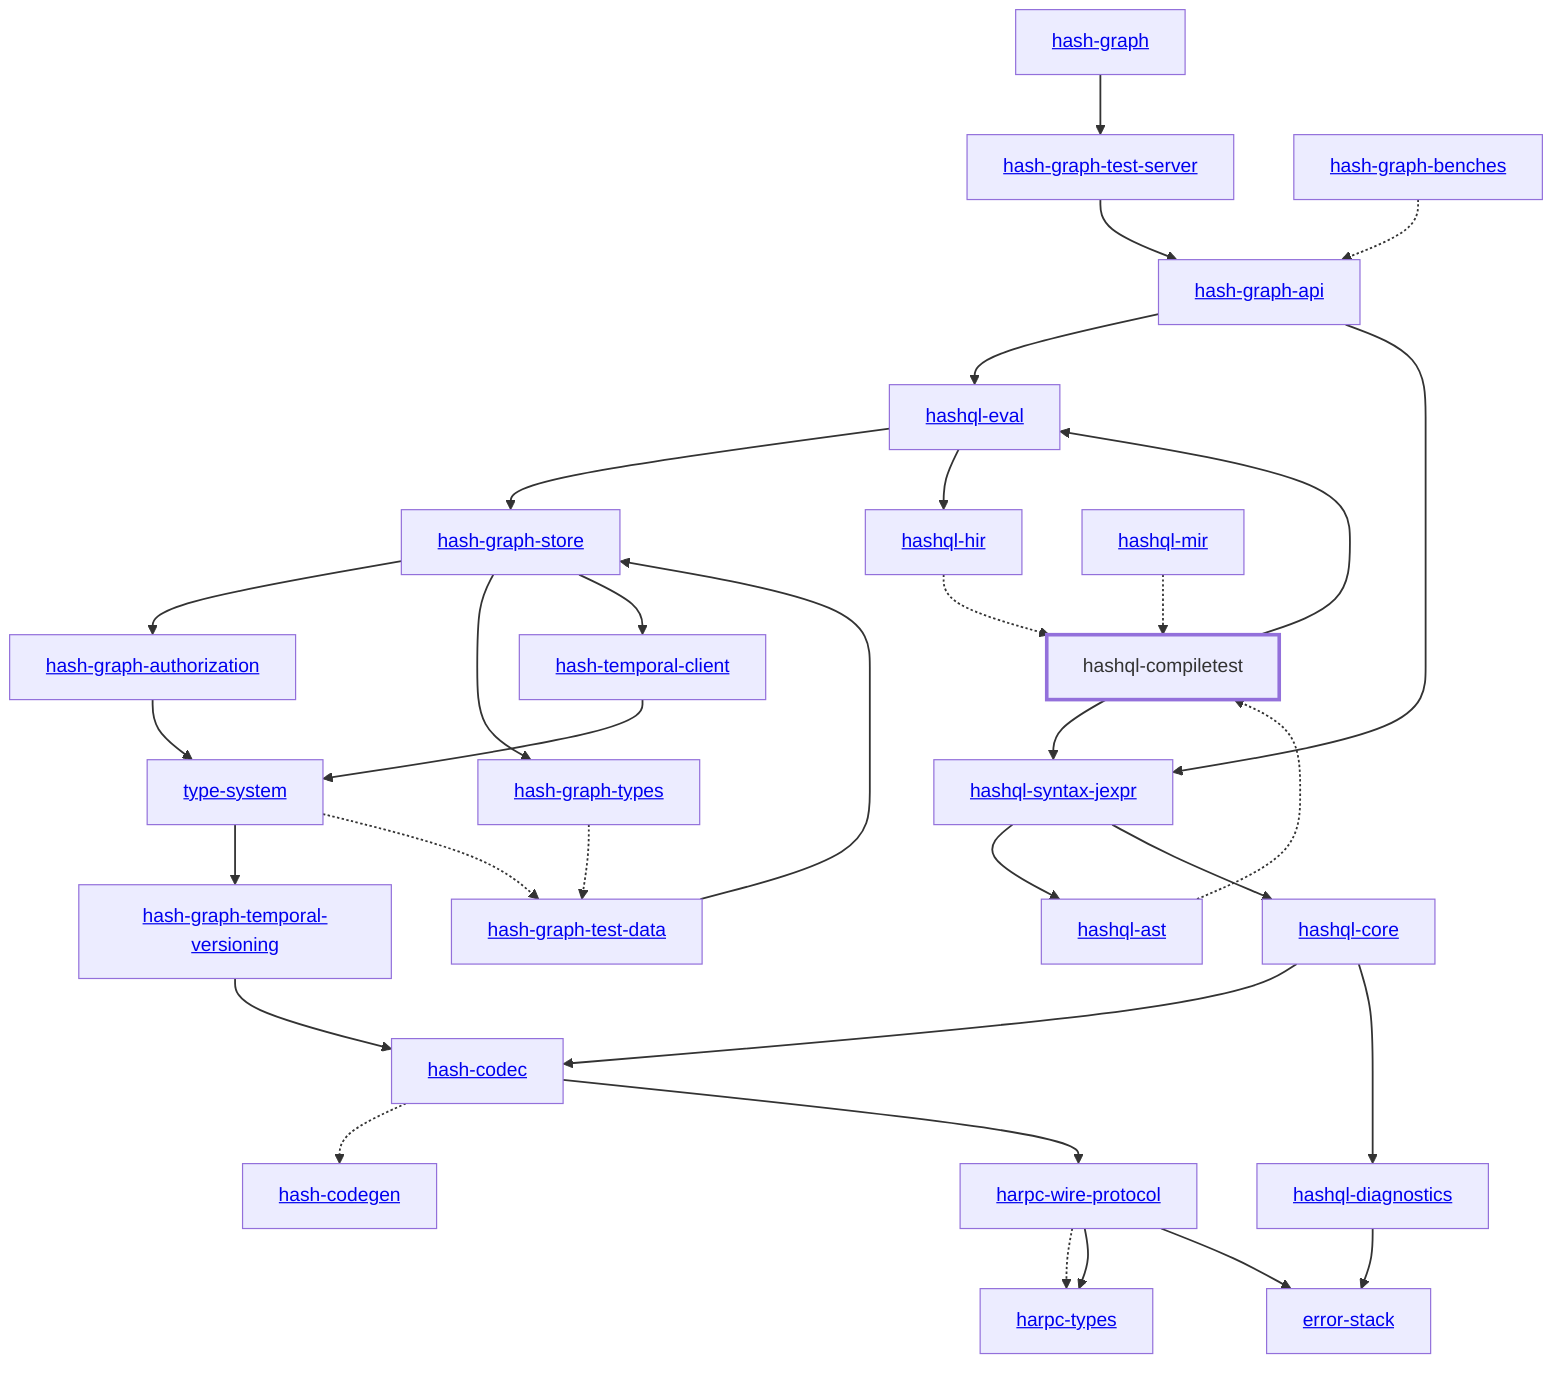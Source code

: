 graph TD
    linkStyle default stroke-width:1.5px
    classDef default stroke-width:1px
    classDef root stroke-width:3px
    classDef dev stroke-width:1px
    classDef build stroke-width:1px
    %% Legend
    %% --> : Normal dependency
    %% -.-> : Dev dependency
    %% ---> : Build dependency
    0[<a href="../hash_graph/index.html">hash-graph</a>]
    1[<a href="../type_system/index.html">type-system</a>]
    2[<a href="../hash_codec/index.html">hash-codec</a>]
    3[<a href="../hash_codegen/index.html">hash-codegen</a>]
    4[<a href="../hash_graph_api/index.html">hash-graph-api</a>]
    5[<a href="../hash_graph_authorization/index.html">hash-graph-authorization</a>]
    6[<a href="../hash_graph_store/index.html">hash-graph-store</a>]
    7[<a href="../hash_graph_temporal_versioning/index.html">hash-graph-temporal-versioning</a>]
    8[<a href="../hash_graph_test_server/index.html">hash-graph-test-server</a>]
    9[<a href="../hash_graph_types/index.html">hash-graph-types</a>]
    10[<a href="../harpc_types/index.html">harpc-types</a>]
    11[<a href="../harpc_wire_protocol/index.html">harpc-wire-protocol</a>]
    12[<a href="../hashql_ast/index.html">hashql-ast</a>]
    13[hashql-compiletest]
    class 13 root
    14[<a href="../hashql_core/index.html">hashql-core</a>]
    15[<a href="../hashql_diagnostics/index.html">hashql-diagnostics</a>]
    16[<a href="../hashql_eval/index.html">hashql-eval</a>]
    17[<a href="../hashql_hir/index.html">hashql-hir</a>]
    18[<a href="../hashql_mir/index.html">hashql-mir</a>]
    19[<a href="../hashql_syntax_jexpr/index.html">hashql-syntax-jexpr</a>]
    20[<a href="../hash_temporal_client/index.html">hash-temporal-client</a>]
    21[<a href="../error_stack/index.html">error-stack</a>]
    22[<a href="../hash_graph_benches/index.html">hash-graph-benches</a>]
    23[<a href="../hash_graph_test_data/index.html">hash-graph-test-data</a>]
    0 --> 8
    1 --> 7
    1 -.-> 23
    2 -.-> 3
    2 --> 11
    4 --> 16
    4 --> 19
    5 --> 1
    6 --> 5
    6 --> 9
    6 --> 20
    7 --> 2
    8 --> 4
    9 -.-> 23
    11 -.-> 10
    11 --> 10
    11 --> 21
    12 -.-> 13
    13 --> 16
    13 --> 19
    14 --> 2
    14 --> 15
    15 --> 21
    16 --> 6
    16 --> 17
    17 -.-> 13
    18 -.-> 13
    19 --> 12
    19 --> 14
    20 --> 1
    22 -.-> 4
    23 --> 6